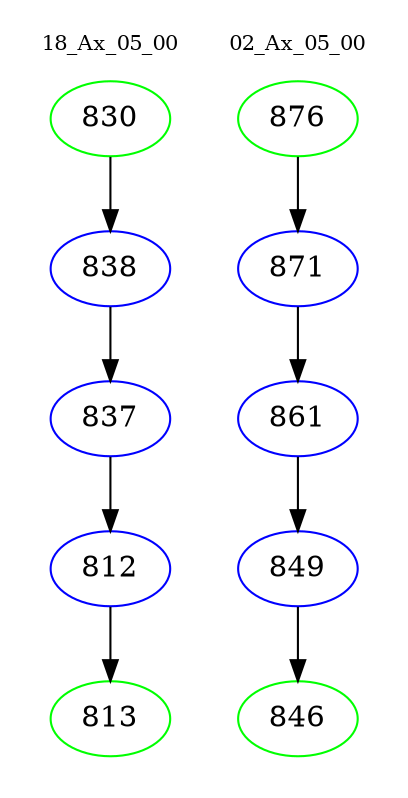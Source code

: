 digraph{
subgraph cluster_0 {
color = white
label = "18_Ax_05_00";
fontsize=10;
T0_830 [label="830", color="green"]
T0_830 -> T0_838 [color="black"]
T0_838 [label="838", color="blue"]
T0_838 -> T0_837 [color="black"]
T0_837 [label="837", color="blue"]
T0_837 -> T0_812 [color="black"]
T0_812 [label="812", color="blue"]
T0_812 -> T0_813 [color="black"]
T0_813 [label="813", color="green"]
}
subgraph cluster_1 {
color = white
label = "02_Ax_05_00";
fontsize=10;
T1_876 [label="876", color="green"]
T1_876 -> T1_871 [color="black"]
T1_871 [label="871", color="blue"]
T1_871 -> T1_861 [color="black"]
T1_861 [label="861", color="blue"]
T1_861 -> T1_849 [color="black"]
T1_849 [label="849", color="blue"]
T1_849 -> T1_846 [color="black"]
T1_846 [label="846", color="green"]
}
}
